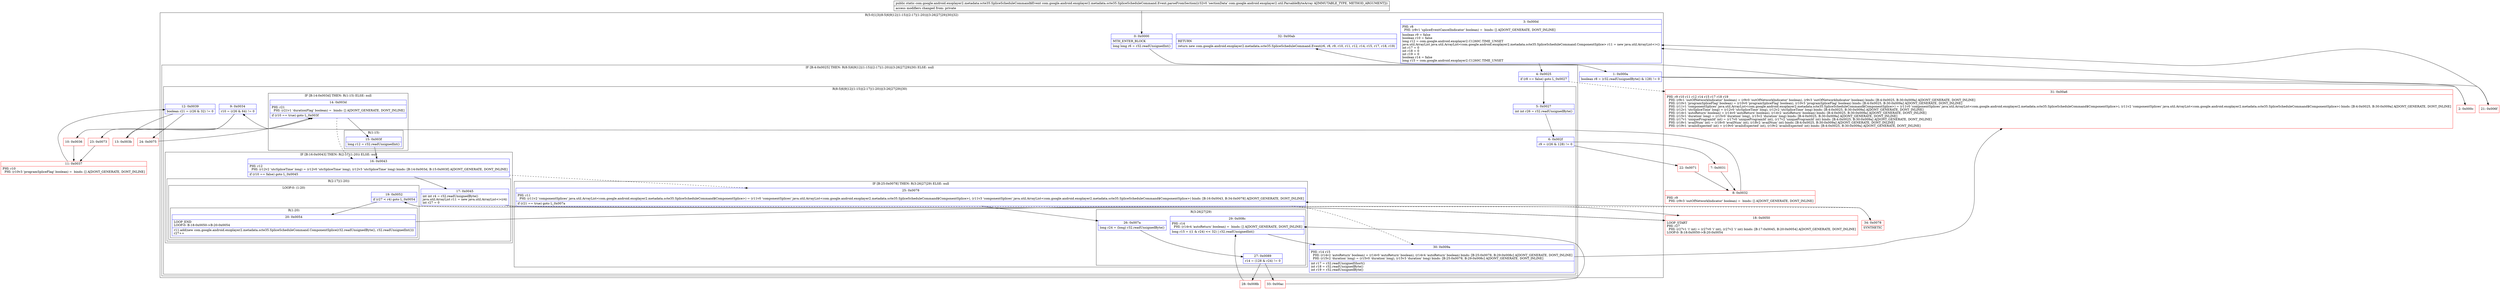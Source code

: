 digraph "CFG forcom.google.android.exoplayer2.metadata.scte35.SpliceScheduleCommand.Event.parseFromSection(Lcom\/google\/android\/exoplayer2\/util\/ParsableByteArray;)Lcom\/google\/android\/exoplayer2\/metadata\/scte35\/SpliceScheduleCommand$Event;" {
subgraph cluster_Region_1424810466 {
label = "R(5:0|1|3|(8:5|6|9|12|(1:15)|(2:17|(1:20))|(3:26|27|29)|30)|32)";
node [shape=record,color=blue];
Node_0 [shape=record,label="{0\:\ 0x0000|MTH_ENTER_BLOCK\l|long long r6 = r32.readUnsignedInt()\l}"];
Node_1 [shape=record,label="{1\:\ 0x000a|boolean r8 = (r32.readUnsignedByte() & 128) != 0\l}"];
Node_3 [shape=record,label="{3\:\ 0x000d|PHI: r8 \l  PHI: (r8v1 'spliceEventCancelIndicator' boolean) =  binds: [] A[DONT_GENERATE, DONT_INLINE]\l|boolean r9 = false\lboolean r10 = false\llong r12 = com.google.android.exoplayer2.C1260C.TIME_UNSET\ljava.util.ArrayList java.util.ArrayList\<com.google.android.exoplayer2.metadata.scte35.SpliceScheduleCommand.ComponentSplice\> r11 = new java.util.ArrayList\<\>()\lint r17 = 0\lint r18 = 0\lint r19 = 0\lboolean r14 = false\llong r15 = com.google.android.exoplayer2.C1260C.TIME_UNSET\l}"];
subgraph cluster_IfRegion_700937246 {
label = "IF [B:4:0x0025] THEN: R(8:5|6|9|12|(1:15)|(2:17|(1:20))|(3:26|27|29)|30) ELSE: null";
node [shape=record,color=blue];
Node_4 [shape=record,label="{4\:\ 0x0025|if (r8 == false) goto L_0x0027\l}"];
subgraph cluster_Region_924712484 {
label = "R(8:5|6|9|12|(1:15)|(2:17|(1:20))|(3:26|27|29)|30)";
node [shape=record,color=blue];
Node_5 [shape=record,label="{5\:\ 0x0027|int int r26 = r32.readUnsignedByte()\l}"];
Node_6 [shape=record,label="{6\:\ 0x002f|r9 = (r26 & 128) != 0\l}"];
Node_9 [shape=record,label="{9\:\ 0x0034|r10 = (r26 & 64) != 0\l}"];
Node_12 [shape=record,label="{12\:\ 0x0039|boolean r21 = (r26 & 32) != 0\l}"];
subgraph cluster_IfRegion_1096992524 {
label = "IF [B:14:0x003d] THEN: R(1:15) ELSE: null";
node [shape=record,color=blue];
Node_14 [shape=record,label="{14\:\ 0x003d|PHI: r21 \l  PHI: (r21v1 'durationFlag' boolean) =  binds: [] A[DONT_GENERATE, DONT_INLINE]\l|if (r10 == true) goto L_0x003f\l}"];
subgraph cluster_Region_1623666943 {
label = "R(1:15)";
node [shape=record,color=blue];
Node_15 [shape=record,label="{15\:\ 0x003f|long r12 = r32.readUnsignedInt()\l}"];
}
}
subgraph cluster_IfRegion_1924320563 {
label = "IF [B:16:0x0043] THEN: R(2:17|(1:20)) ELSE: null";
node [shape=record,color=blue];
Node_16 [shape=record,label="{16\:\ 0x0043|PHI: r12 \l  PHI: (r12v2 'utcSpliceTime' long) = (r12v0 'utcSpliceTime' long), (r12v3 'utcSpliceTime' long) binds: [B:14:0x003d, B:15:0x003f] A[DONT_GENERATE, DONT_INLINE]\l|if (r10 == false) goto L_0x0045\l}"];
subgraph cluster_Region_955457053 {
label = "R(2:17|(1:20))";
node [shape=record,color=blue];
Node_17 [shape=record,label="{17\:\ 0x0045|int int r4 = r32.readUnsignedByte()\ljava.util.ArrayList r11 = new java.util.ArrayList\<\>(r4)\lint r27 = 0\l}"];
subgraph cluster_LoopRegion_1929056718 {
label = "LOOP:0: (1:20)";
node [shape=record,color=blue];
Node_19 [shape=record,label="{19\:\ 0x0052|if (r27 \< r4) goto L_0x0054\l}"];
subgraph cluster_Region_1870587048 {
label = "R(1:20)";
node [shape=record,color=blue];
Node_20 [shape=record,label="{20\:\ 0x0054|LOOP_END\lLOOP:0: B:18:0x0050\-\>B:20:0x0054\l|r11.add(new com.google.android.exoplayer2.metadata.scte35.SpliceScheduleCommand.ComponentSplice(r32.readUnsignedByte(), r32.readUnsignedInt()))\lr27++\l}"];
}
}
}
}
subgraph cluster_IfRegion_1381559918 {
label = "IF [B:25:0x0078] THEN: R(3:26|27|29) ELSE: null";
node [shape=record,color=blue];
Node_25 [shape=record,label="{25\:\ 0x0078|PHI: r11 \l  PHI: (r11v2 'componentSplices' java.util.ArrayList\<com.google.android.exoplayer2.metadata.scte35.SpliceScheduleCommand$ComponentSplice\>) = (r11v0 'componentSplices' java.util.ArrayList\<com.google.android.exoplayer2.metadata.scte35.SpliceScheduleCommand$ComponentSplice\>), (r11v3 'componentSplices' java.util.ArrayList\<com.google.android.exoplayer2.metadata.scte35.SpliceScheduleCommand$ComponentSplice\>) binds: [B:16:0x0043, B:34:0x0078] A[DONT_GENERATE, DONT_INLINE]\l|if (r21 == true) goto L_0x007a\l}"];
subgraph cluster_Region_197228321 {
label = "R(3:26|27|29)";
node [shape=record,color=blue];
Node_26 [shape=record,label="{26\:\ 0x007a|long r24 = (long) r32.readUnsignedByte()\l}"];
Node_27 [shape=record,label="{27\:\ 0x0089|r14 = (128 & r24) != 0\l}"];
Node_29 [shape=record,label="{29\:\ 0x008c|PHI: r14 \l  PHI: (r14v4 'autoReturn' boolean) =  binds: [] A[DONT_GENERATE, DONT_INLINE]\l|long r15 = ((1 & r24) \<\< 32) \| r32.readUnsignedInt()\l}"];
}
}
Node_30 [shape=record,label="{30\:\ 0x009a|PHI: r14 r15 \l  PHI: (r14v2 'autoReturn' boolean) = (r14v0 'autoReturn' boolean), (r14v4 'autoReturn' boolean) binds: [B:25:0x0078, B:29:0x008c] A[DONT_GENERATE, DONT_INLINE]\l  PHI: (r15v2 'duration' long) = (r15v0 'duration' long), (r15v3 'duration' long) binds: [B:25:0x0078, B:29:0x008c] A[DONT_GENERATE, DONT_INLINE]\l|int r17 = r32.readUnsignedShort()\lint r18 = r32.readUnsignedByte()\lint r19 = r32.readUnsignedByte()\l}"];
}
}
Node_32 [shape=record,label="{32\:\ 0x00ab|RETURN\l|return new com.google.android.exoplayer2.metadata.scte35.SpliceScheduleCommand.Event(r6, r8, r9, r10, r11, r12, r14, r15, r17, r18, r19)\l}"];
}
Node_2 [shape=record,color=red,label="{2\:\ 0x000c}"];
Node_7 [shape=record,color=red,label="{7\:\ 0x0031}"];
Node_8 [shape=record,color=red,label="{8\:\ 0x0032|PHI: r9 \l  PHI: (r9v3 'outOfNetworkIndicator' boolean) =  binds: [] A[DONT_GENERATE, DONT_INLINE]\l}"];
Node_10 [shape=record,color=red,label="{10\:\ 0x0036}"];
Node_11 [shape=record,color=red,label="{11\:\ 0x0037|PHI: r10 \l  PHI: (r10v3 'programSpliceFlag' boolean) =  binds: [] A[DONT_GENERATE, DONT_INLINE]\l}"];
Node_13 [shape=record,color=red,label="{13\:\ 0x003b}"];
Node_18 [shape=record,color=red,label="{18\:\ 0x0050|LOOP_START\lPHI: r27 \l  PHI: (r27v1 'i' int) = (r27v0 'i' int), (r27v2 'i' int) binds: [B:17:0x0045, B:20:0x0054] A[DONT_GENERATE, DONT_INLINE]\lLOOP:0: B:18:0x0050\-\>B:20:0x0054\l}"];
Node_21 [shape=record,color=red,label="{21\:\ 0x006f}"];
Node_22 [shape=record,color=red,label="{22\:\ 0x0071}"];
Node_23 [shape=record,color=red,label="{23\:\ 0x0073}"];
Node_24 [shape=record,color=red,label="{24\:\ 0x0075}"];
Node_28 [shape=record,color=red,label="{28\:\ 0x008b}"];
Node_31 [shape=record,color=red,label="{31\:\ 0x00a6|PHI: r9 r10 r11 r12 r14 r15 r17 r18 r19 \l  PHI: (r9v1 'outOfNetworkIndicator' boolean) = (r9v0 'outOfNetworkIndicator' boolean), (r9v3 'outOfNetworkIndicator' boolean) binds: [B:4:0x0025, B:30:0x009a] A[DONT_GENERATE, DONT_INLINE]\l  PHI: (r10v1 'programSpliceFlag' boolean) = (r10v0 'programSpliceFlag' boolean), (r10v3 'programSpliceFlag' boolean) binds: [B:4:0x0025, B:30:0x009a] A[DONT_GENERATE, DONT_INLINE]\l  PHI: (r11v1 'componentSplices' java.util.ArrayList\<com.google.android.exoplayer2.metadata.scte35.SpliceScheduleCommand$ComponentSplice\>) = (r11v0 'componentSplices' java.util.ArrayList\<com.google.android.exoplayer2.metadata.scte35.SpliceScheduleCommand$ComponentSplice\>), (r11v2 'componentSplices' java.util.ArrayList\<com.google.android.exoplayer2.metadata.scte35.SpliceScheduleCommand$ComponentSplice\>) binds: [B:4:0x0025, B:30:0x009a] A[DONT_GENERATE, DONT_INLINE]\l  PHI: (r12v1 'utcSpliceTime' long) = (r12v0 'utcSpliceTime' long), (r12v2 'utcSpliceTime' long) binds: [B:4:0x0025, B:30:0x009a] A[DONT_GENERATE, DONT_INLINE]\l  PHI: (r14v1 'autoReturn' boolean) = (r14v0 'autoReturn' boolean), (r14v2 'autoReturn' boolean) binds: [B:4:0x0025, B:30:0x009a] A[DONT_GENERATE, DONT_INLINE]\l  PHI: (r15v1 'duration' long) = (r15v0 'duration' long), (r15v2 'duration' long) binds: [B:4:0x0025, B:30:0x009a] A[DONT_GENERATE, DONT_INLINE]\l  PHI: (r17v1 'uniqueProgramId' int) = (r17v0 'uniqueProgramId' int), (r17v2 'uniqueProgramId' int) binds: [B:4:0x0025, B:30:0x009a] A[DONT_GENERATE, DONT_INLINE]\l  PHI: (r18v1 'availNum' int) = (r18v0 'availNum' int), (r18v2 'availNum' int) binds: [B:4:0x0025, B:30:0x009a] A[DONT_GENERATE, DONT_INLINE]\l  PHI: (r19v1 'availsExpected' int) = (r19v0 'availsExpected' int), (r19v2 'availsExpected' int) binds: [B:4:0x0025, B:30:0x009a] A[DONT_GENERATE, DONT_INLINE]\l}"];
Node_33 [shape=record,color=red,label="{33\:\ 0x00ac}"];
Node_34 [shape=record,color=red,label="{34\:\ 0x0078|SYNTHETIC\l}"];
MethodNode[shape=record,label="{public static com.google.android.exoplayer2.metadata.scte35.SpliceScheduleCommand$Event com.google.android.exoplayer2.metadata.scte35.SpliceScheduleCommand.Event.parseFromSection((r32v0 'sectionData' com.google.android.exoplayer2.util.ParsableByteArray A[IMMUTABLE_TYPE, METHOD_ARGUMENT]))  | access modifiers changed from: private\l}"];
MethodNode -> Node_0;
Node_0 -> Node_1;
Node_1 -> Node_2;
Node_1 -> Node_21;
Node_3 -> Node_4;
Node_4 -> Node_5;
Node_4 -> Node_31[style=dashed];
Node_5 -> Node_6;
Node_6 -> Node_7;
Node_6 -> Node_22;
Node_9 -> Node_10;
Node_9 -> Node_23;
Node_12 -> Node_13;
Node_12 -> Node_24;
Node_14 -> Node_15;
Node_14 -> Node_16[style=dashed];
Node_15 -> Node_16;
Node_16 -> Node_17;
Node_16 -> Node_25[style=dashed];
Node_17 -> Node_18;
Node_19 -> Node_20;
Node_19 -> Node_34[style=dashed];
Node_20 -> Node_18;
Node_25 -> Node_26;
Node_25 -> Node_30[style=dashed];
Node_26 -> Node_27;
Node_27 -> Node_28;
Node_27 -> Node_33;
Node_29 -> Node_30;
Node_30 -> Node_31;
Node_2 -> Node_3;
Node_7 -> Node_8;
Node_8 -> Node_9;
Node_10 -> Node_11;
Node_11 -> Node_12;
Node_13 -> Node_14;
Node_18 -> Node_19;
Node_21 -> Node_3;
Node_22 -> Node_8;
Node_23 -> Node_11;
Node_24 -> Node_14;
Node_28 -> Node_29;
Node_31 -> Node_32;
Node_33 -> Node_29;
Node_34 -> Node_25;
}

